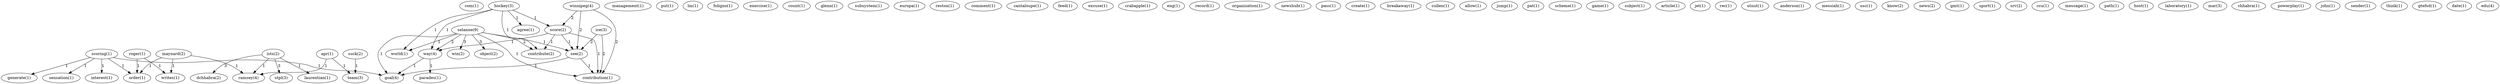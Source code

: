 digraph G {
  com [ label="com(1)" ];
  hockey [ label="hockey(3)" ];
  agree [ label="agree(1)" ];
  score [ label="score(2)" ];
  world [ label="world(1)" ];
  way [ label="way(4)" ];
  contribute [ label="contribute(2)" ];
  management [ label="management(1)" ];
  put [ label="put(1)" ];
  lm [ label="lm(1)" ];
  foligno [ label="foligno(1)" ];
  exercise [ label="exercise(1)" ];
  ists [ label="ists(2)" ];
  dchhabra [ label="dchhabra(2)" ];
  laurentian [ label="laurentian(1)" ];
  stpl [ label="stpl(3)" ];
  ramsey [ label="ramsey(4)" ];
  count [ label="count(1)" ];
  glenn [ label="glenn(1)" ];
  subsystem [ label="subsystem(1)" ];
  europa [ label="europa(1)" ];
  reston [ label="reston(1)" ];
  comment [ label="comment(1)" ];
  scoring [ label="scoring(1)" ];
  interest [ label="interest(1)" ];
  generate [ label="generate(1)" ];
  sensation [ label="sensation(1)" ];
  order [ label="order(1)" ];
  goal [ label="goal(4)" ];
  ice [ label="ice(3)" ];
  see [ label="see(2)" ];
  contribution [ label="contribution(1)" ];
  cantaloupe [ label="cantaloupe(1)" ];
  feed [ label="feed(1)" ];
  excuse [ label="excuse(1)" ];
  crabapple [ label="crabapple(1)" ];
  eng [ label="eng(1)" ];
  record [ label="record(1)" ];
  organization [ label="organization(1)" ];
  newshub [ label="newshub(1)" ];
  pass [ label="pass(1)" ];
  create [ label="create(1)" ];
  breakaway [ label="breakaway(1)" ];
  cullen [ label="cullen(1)" ];
  suck [ label="suck(2)" ];
  team [ label="team(3)" ];
  allow [ label="allow(1)" ];
  jump [ label="jump(1)" ];
  pat [ label="pat(1)" ];
  scheme [ label="scheme(1)" ];
  game [ label="game(1)" ];
  subject [ label="subject(1)" ];
  article [ label="article(1)" ];
  winnipeg [ label="winnipeg(4)" ];
  jet [ label="jet(1)" ];
  rec [ label="rec(1)" ];
  utnut [ label="utnut(1)" ];
  selanne [ label="selanne(9)" ];
  win [ label="win(2)" ];
  object [ label="object(2)" ];
  anderson [ label="anderson(1)" ];
  messiah [ label="messiah(1)" ];
  usc [ label="usc(1)" ];
  maynard [ label="maynard(2)" ];
  writes [ label="writes(1)" ];
  know [ label="know(2)" ];
  news [ label="news(2)" ];
  gmt [ label="gmt(1)" ];
  roger [ label="roger(1)" ];
  sport [ label="sport(1)" ];
  parades [ label="parades(1)" ];
  srv [ label="srv(2)" ];
  ccu [ label="ccu(1)" ];
  apr [ label="apr(1)" ];
  message [ label="message(1)" ];
  path [ label="path(1)" ];
  host [ label="host(1)" ];
  laboratory [ label="laboratory(1)" ];
  mar [ label="mar(3)" ];
  chhabra [ label="chhabra(1)" ];
  powerplay [ label="powerplay(1)" ];
  john [ label="john(1)" ];
  sender [ label="sender(1)" ];
  think [ label="think(1)" ];
  gtefsd [ label="gtefsd(1)" ];
  date [ label="date(1)" ];
  edu [ label="edu(4)" ];
  hockey -> agree [ label="1" ];
  hockey -> score [ label="1" ];
  hockey -> world [ label="1" ];
  hockey -> way [ label="1" ];
  hockey -> contribute [ label="1" ];
  ists -> dchhabra [ label="3" ];
  ists -> laurentian [ label="1" ];
  ists -> stpl [ label="3" ];
  ists -> ramsey [ label="1" ];
  scoring -> interest [ label="1" ];
  scoring -> generate [ label="1" ];
  scoring -> sensation [ label="1" ];
  scoring -> order [ label="1" ];
  scoring -> goal [ label="1" ];
  ice -> see [ label="2" ];
  ice -> contribution [ label="2" ];
  suck -> team [ label="1" ];
  winnipeg -> score [ label="2" ];
  winnipeg -> see [ label="2" ];
  winnipeg -> contribution [ label="2" ];
  score -> way [ label="1" ];
  score -> contribute [ label="1" ];
  score -> see [ label="1" ];
  score -> contribution [ label="1" ];
  selanne -> world [ label="1" ];
  selanne -> way [ label="2" ];
  selanne -> contribute [ label="2" ];
  selanne -> see [ label="1" ];
  selanne -> win [ label="3" ];
  selanne -> object [ label="3" ];
  selanne -> goal [ label="1" ];
  selanne -> contribution [ label="1" ];
  maynard -> order [ label="1" ];
  maynard -> writes [ label="1" ];
  maynard -> ramsey [ label="1" ];
  roger -> order [ label="1" ];
  roger -> writes [ label="1" ];
  way -> parades [ label="1" ];
  way -> goal [ label="1" ];
  apr -> team [ label="1" ];
  apr -> ramsey [ label="1" ];
  see -> goal [ label="1" ];
  see -> contribution [ label="1" ];
}
